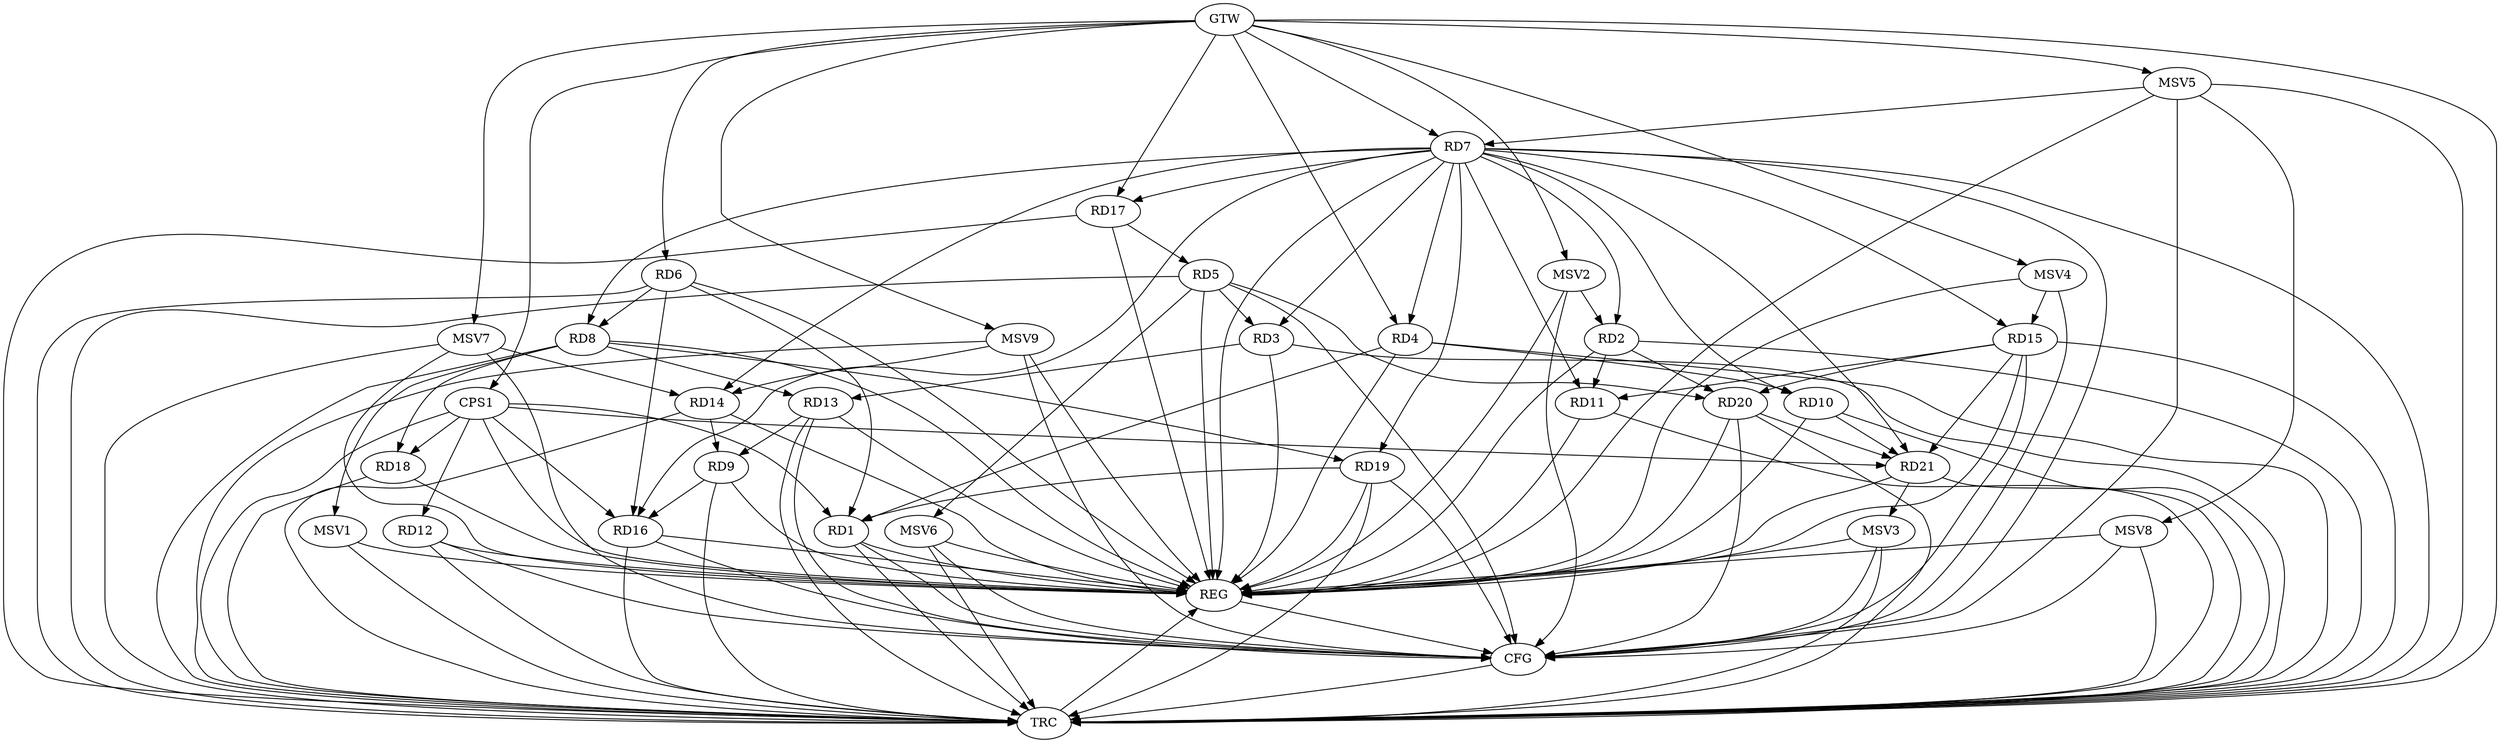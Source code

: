 strict digraph G {
  RD1 [ label="RD1" ];
  RD2 [ label="RD2" ];
  RD3 [ label="RD3" ];
  RD4 [ label="RD4" ];
  RD5 [ label="RD5" ];
  RD6 [ label="RD6" ];
  RD7 [ label="RD7" ];
  RD8 [ label="RD8" ];
  RD9 [ label="RD9" ];
  RD10 [ label="RD10" ];
  RD11 [ label="RD11" ];
  RD12 [ label="RD12" ];
  RD13 [ label="RD13" ];
  RD14 [ label="RD14" ];
  RD15 [ label="RD15" ];
  RD16 [ label="RD16" ];
  RD17 [ label="RD17" ];
  RD18 [ label="RD18" ];
  RD19 [ label="RD19" ];
  RD20 [ label="RD20" ];
  RD21 [ label="RD21" ];
  CPS1 [ label="CPS1" ];
  GTW [ label="GTW" ];
  REG [ label="REG" ];
  CFG [ label="CFG" ];
  TRC [ label="TRC" ];
  MSV1 [ label="MSV1" ];
  MSV2 [ label="MSV2" ];
  MSV3 [ label="MSV3" ];
  MSV4 [ label="MSV4" ];
  MSV5 [ label="MSV5" ];
  MSV6 [ label="MSV6" ];
  MSV7 [ label="MSV7" ];
  MSV8 [ label="MSV8" ];
  MSV9 [ label="MSV9" ];
  RD4 -> RD1;
  RD6 -> RD1;
  RD19 -> RD1;
  RD2 -> RD11;
  RD2 -> RD20;
  RD5 -> RD3;
  RD3 -> RD13;
  RD4 -> RD10;
  RD17 -> RD5;
  RD5 -> RD20;
  RD6 -> RD8;
  RD6 -> RD16;
  RD7 -> RD8;
  RD7 -> RD15;
  RD7 -> RD19;
  RD7 -> RD21;
  RD8 -> RD13;
  RD8 -> RD18;
  RD8 -> RD19;
  RD13 -> RD9;
  RD14 -> RD9;
  RD9 -> RD16;
  RD10 -> RD21;
  RD15 -> RD11;
  RD15 -> RD20;
  RD15 -> RD21;
  RD20 -> RD21;
  CPS1 -> RD1;
  CPS1 -> RD12;
  CPS1 -> RD16;
  CPS1 -> RD18;
  CPS1 -> RD21;
  GTW -> RD4;
  GTW -> RD6;
  GTW -> RD7;
  GTW -> RD17;
  GTW -> CPS1;
  RD1 -> REG;
  RD2 -> REG;
  RD3 -> REG;
  RD4 -> REG;
  RD5 -> REG;
  RD6 -> REG;
  RD7 -> REG;
  RD8 -> REG;
  RD9 -> REG;
  RD10 -> REG;
  RD11 -> REG;
  RD12 -> REG;
  RD13 -> REG;
  RD14 -> REG;
  RD15 -> REG;
  RD16 -> REG;
  RD17 -> REG;
  RD18 -> REG;
  RD19 -> REG;
  RD20 -> REG;
  RD21 -> REG;
  CPS1 -> REG;
  RD16 -> CFG;
  RD15 -> CFG;
  RD19 -> CFG;
  RD5 -> CFG;
  RD20 -> CFG;
  RD7 -> CFG;
  RD13 -> CFG;
  RD12 -> CFG;
  RD1 -> CFG;
  REG -> CFG;
  RD1 -> TRC;
  RD2 -> TRC;
  RD3 -> TRC;
  RD4 -> TRC;
  RD5 -> TRC;
  RD6 -> TRC;
  RD7 -> TRC;
  RD8 -> TRC;
  RD9 -> TRC;
  RD10 -> TRC;
  RD11 -> TRC;
  RD12 -> TRC;
  RD13 -> TRC;
  RD14 -> TRC;
  RD15 -> TRC;
  RD16 -> TRC;
  RD17 -> TRC;
  RD18 -> TRC;
  RD19 -> TRC;
  RD20 -> TRC;
  RD21 -> TRC;
  CPS1 -> TRC;
  GTW -> TRC;
  CFG -> TRC;
  TRC -> REG;
  RD7 -> RD3;
  RD7 -> RD16;
  RD7 -> RD2;
  RD7 -> RD4;
  RD7 -> RD14;
  RD7 -> RD10;
  RD7 -> RD17;
  RD7 -> RD11;
  RD8 -> MSV1;
  MSV1 -> REG;
  MSV1 -> TRC;
  MSV2 -> RD2;
  GTW -> MSV2;
  MSV2 -> REG;
  MSV2 -> CFG;
  RD21 -> MSV3;
  MSV3 -> REG;
  MSV3 -> TRC;
  MSV3 -> CFG;
  MSV4 -> RD15;
  GTW -> MSV4;
  MSV4 -> REG;
  MSV4 -> CFG;
  MSV5 -> RD7;
  GTW -> MSV5;
  MSV5 -> REG;
  MSV5 -> TRC;
  MSV5 -> CFG;
  RD5 -> MSV6;
  MSV6 -> REG;
  MSV6 -> TRC;
  MSV6 -> CFG;
  MSV7 -> RD14;
  GTW -> MSV7;
  MSV7 -> REG;
  MSV7 -> TRC;
  MSV7 -> CFG;
  MSV5 -> MSV8;
  MSV8 -> REG;
  MSV8 -> TRC;
  MSV8 -> CFG;
  MSV9 -> RD14;
  GTW -> MSV9;
  MSV9 -> REG;
  MSV9 -> TRC;
  MSV9 -> CFG;
}
